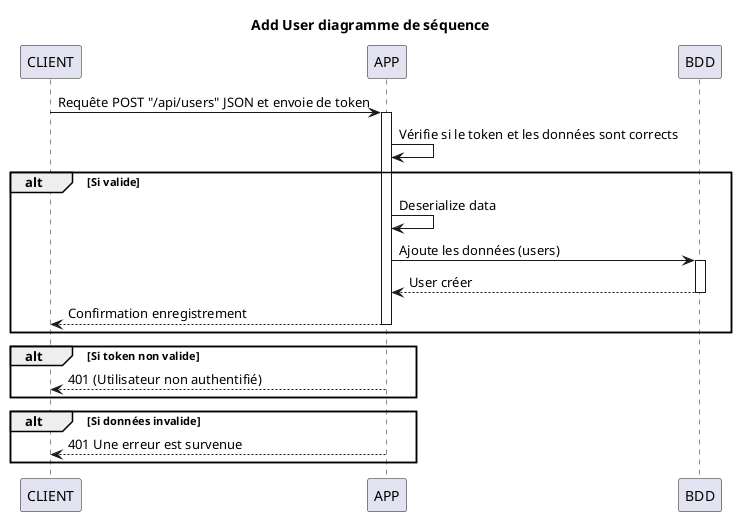 @startuml

title Add User diagramme de séquence

participant CLIENT
participant APP
participant BDD

CLIENT -> APP: Requête POST "/api/users" JSON et envoie de token
activate APP
APP -> APP : Vérifie si le token et les données sont corrects

alt Si valide
  APP -> APP : Deserialize data
  APP -> BDD : Ajoute les données (users)
  activate BDD
  BDD --> APP: User créer
  deactivate BDD
  APP --> CLIENT : Confirmation enregistrement
  deactivate APP
end

alt Si token non valide
    APP --> CLIENT : 401 (Utilisateur non authentifié)
    deactivate APP
end

alt Si données invalide
    APP --> CLIENT : 401 Une erreur est survenue
end

@enduml
